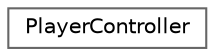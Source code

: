 digraph "Graphical Class Hierarchy"
{
 // LATEX_PDF_SIZE
  bgcolor="transparent";
  edge [fontname=Helvetica,fontsize=10,labelfontname=Helvetica,labelfontsize=10];
  node [fontname=Helvetica,fontsize=10,shape=box,height=0.2,width=0.4];
  rankdir="LR";
  Node0 [label="PlayerController",height=0.2,width=0.4,color="grey40", fillcolor="white", style="filled",URL="$class_player_controller.html",tooltip="Responsible for reading input and calling appropriate events"];
}
